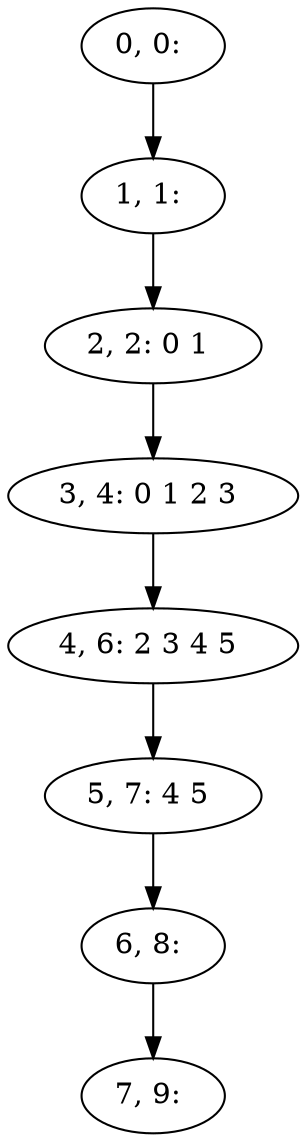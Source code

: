 digraph G {
0[label="0, 0: "];
1[label="1, 1: "];
2[label="2, 2: 0 1 "];
3[label="3, 4: 0 1 2 3 "];
4[label="4, 6: 2 3 4 5 "];
5[label="5, 7: 4 5 "];
6[label="6, 8: "];
7[label="7, 9: "];
0->1 ;
1->2 ;
2->3 ;
3->4 ;
4->5 ;
5->6 ;
6->7 ;
}
